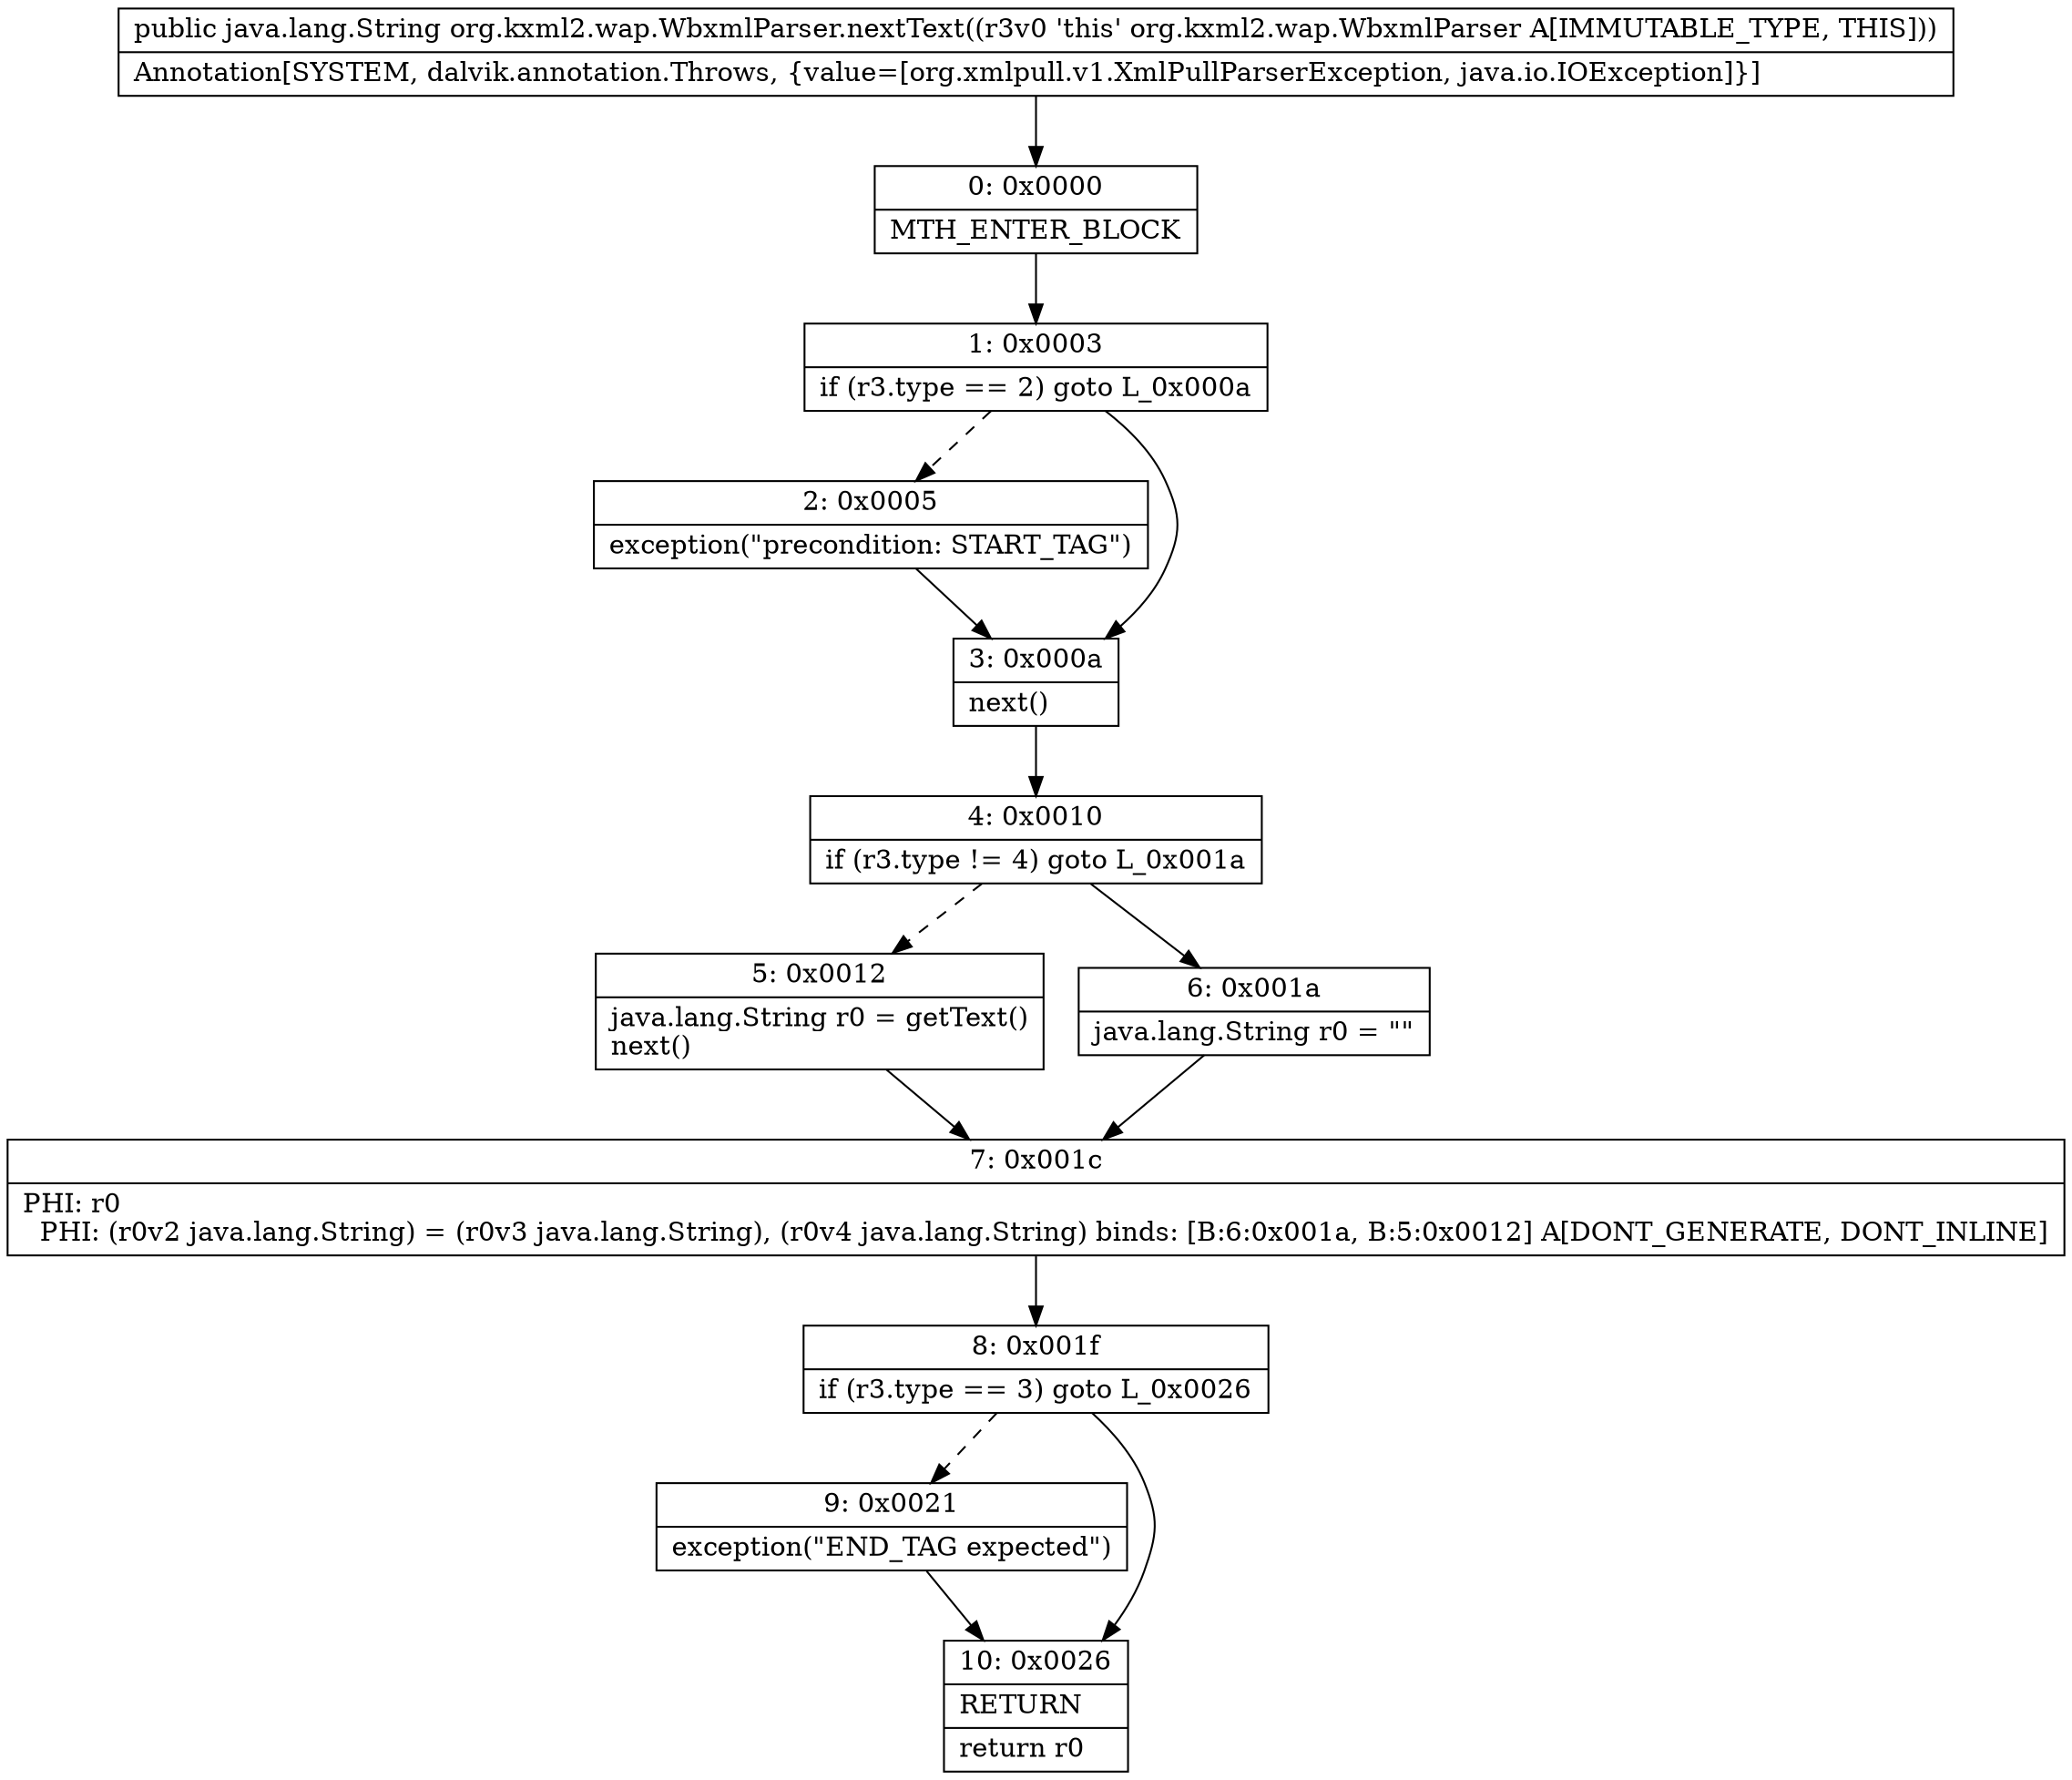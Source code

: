 digraph "CFG fororg.kxml2.wap.WbxmlParser.nextText()Ljava\/lang\/String;" {
Node_0 [shape=record,label="{0\:\ 0x0000|MTH_ENTER_BLOCK\l}"];
Node_1 [shape=record,label="{1\:\ 0x0003|if (r3.type == 2) goto L_0x000a\l}"];
Node_2 [shape=record,label="{2\:\ 0x0005|exception(\"precondition: START_TAG\")\l}"];
Node_3 [shape=record,label="{3\:\ 0x000a|next()\l}"];
Node_4 [shape=record,label="{4\:\ 0x0010|if (r3.type != 4) goto L_0x001a\l}"];
Node_5 [shape=record,label="{5\:\ 0x0012|java.lang.String r0 = getText()\lnext()\l}"];
Node_6 [shape=record,label="{6\:\ 0x001a|java.lang.String r0 = \"\"\l}"];
Node_7 [shape=record,label="{7\:\ 0x001c|PHI: r0 \l  PHI: (r0v2 java.lang.String) = (r0v3 java.lang.String), (r0v4 java.lang.String) binds: [B:6:0x001a, B:5:0x0012] A[DONT_GENERATE, DONT_INLINE]\l}"];
Node_8 [shape=record,label="{8\:\ 0x001f|if (r3.type == 3) goto L_0x0026\l}"];
Node_9 [shape=record,label="{9\:\ 0x0021|exception(\"END_TAG expected\")\l}"];
Node_10 [shape=record,label="{10\:\ 0x0026|RETURN\l|return r0\l}"];
MethodNode[shape=record,label="{public java.lang.String org.kxml2.wap.WbxmlParser.nextText((r3v0 'this' org.kxml2.wap.WbxmlParser A[IMMUTABLE_TYPE, THIS]))  | Annotation[SYSTEM, dalvik.annotation.Throws, \{value=[org.xmlpull.v1.XmlPullParserException, java.io.IOException]\}]\l}"];
MethodNode -> Node_0;
Node_0 -> Node_1;
Node_1 -> Node_2[style=dashed];
Node_1 -> Node_3;
Node_2 -> Node_3;
Node_3 -> Node_4;
Node_4 -> Node_5[style=dashed];
Node_4 -> Node_6;
Node_5 -> Node_7;
Node_6 -> Node_7;
Node_7 -> Node_8;
Node_8 -> Node_9[style=dashed];
Node_8 -> Node_10;
Node_9 -> Node_10;
}

